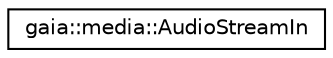 digraph G
{
  edge [fontname="Helvetica",fontsize="10",labelfontname="Helvetica",labelfontsize="10"];
  node [fontname="Helvetica",fontsize="10",shape=record];
  rankdir=LR;
  Node1 [label="gaia::media::AudioStreamIn",height=0.2,width=0.4,color="black", fillcolor="white", style="filled",URL="$dd/dab/classgaia_1_1media_1_1_audio_stream_in.html",tooltip="The AudioStreamIn class manages the audio resources for applications to record audio from the audio i..."];
}
